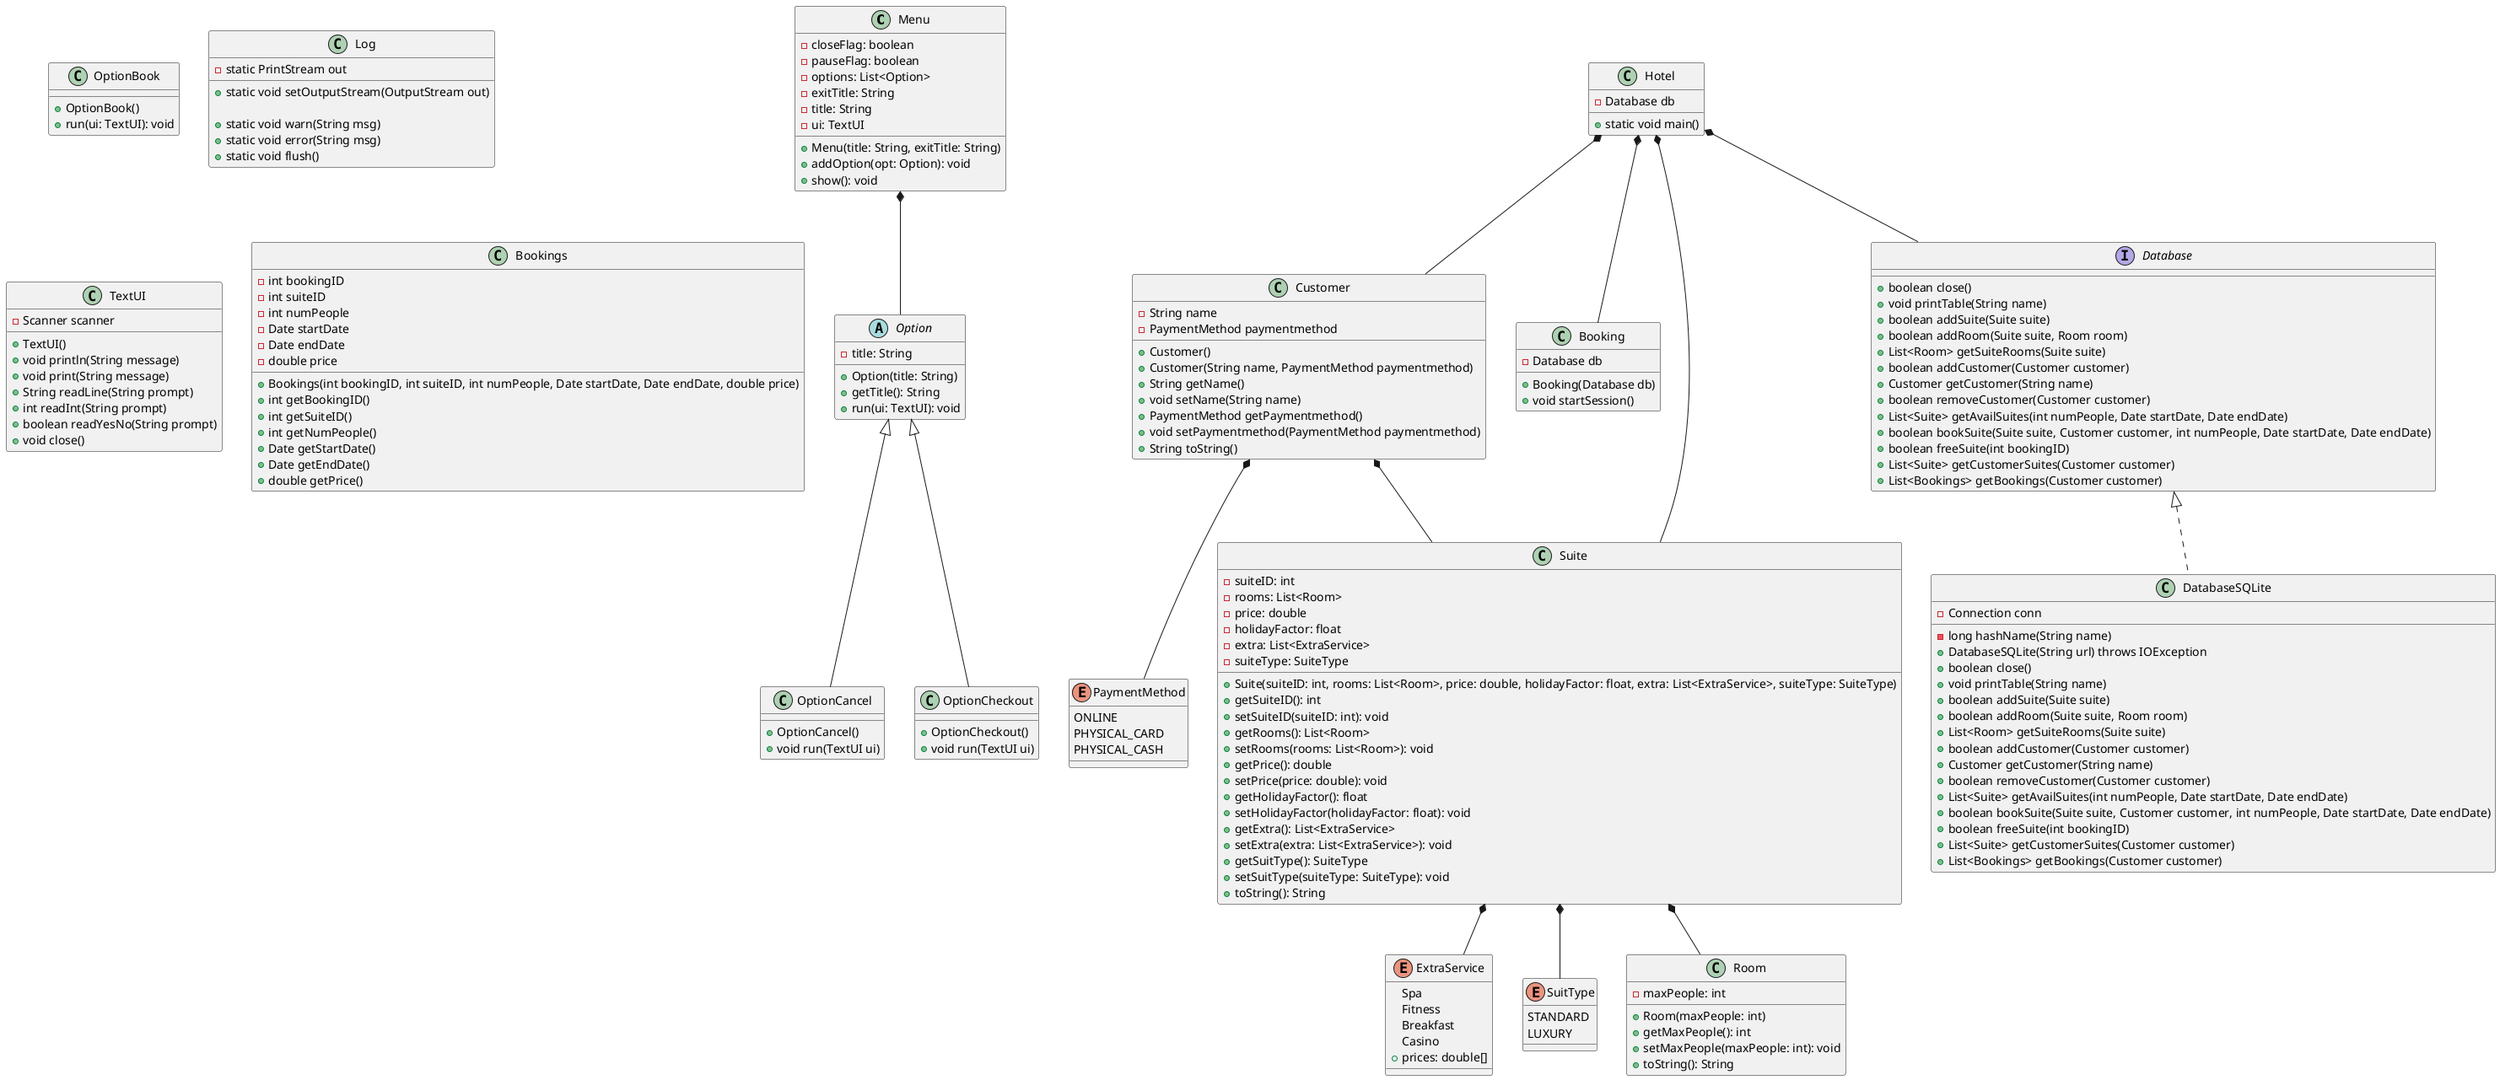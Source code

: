 @startuml

class Menu {
    - closeFlag: boolean
    - pauseFlag: boolean
    - options: List<Option>
    - exitTitle: String
    - title: String
    - ui: TextUI
    + Menu(title: String, exitTitle: String)
    + addOption(opt: Option): void
    + show(): void
}

abstract class Option {
    - title: String
    + Option(title: String)
    + getTitle(): String
    + run(ui: TextUI): void
}
Menu *-- Option
class OptionBook {
    + OptionBook()
    + run(ui: TextUI): void
}

class Hotel {
    - Database db

    + static void main()
}
enum PaymentMethod {
    ONLINE
    PHYSICAL_CARD
    PHYSICAL_CASH
}
class Customer {
    - String name
    - PaymentMethod paymentmethod

    + Customer()
    + Customer(String name, PaymentMethod paymentmethod)
    + String getName()
    + void setName(String name)
    + PaymentMethod getPaymentmethod()
    + void setPaymentmethod(PaymentMethod paymentmethod)
    + String toString()
}



class Booking {
    - Database db

    + Booking(Database db)
    + void startSession()
}



enum ExtraService {
    Spa
    Fitness
    Breakfast
    Casino
}

ExtraService : + prices: double[]

class Suite {
    - suiteID: int
    - rooms: List<Room>
    - price: double
    - holidayFactor: float
    - extra: List<ExtraService>
    - suiteType: SuiteType
    + Suite(suiteID: int, rooms: List<Room>, price: double, holidayFactor: float, extra: List<ExtraService>, suiteType: SuiteType)
    + getSuiteID(): int
    + setSuiteID(suiteID: int): void
    + getRooms(): List<Room>
    + setRooms(rooms: List<Room>): void
    + getPrice(): double
    + setPrice(price: double): void
    + getHolidayFactor(): float
    + setHolidayFactor(holidayFactor: float): void
    + getExtra(): List<ExtraService>
    + setExtra(extra: List<ExtraService>): void
    + getSuitType(): SuiteType
    + setSuitType(suiteType: SuiteType): void
    + toString(): String
}
enum SuitType {
    STANDARD
    LUXURY
}
class Room {
    - maxPeople: int
    + Room(maxPeople: int)
    + getMaxPeople(): int
    + setMaxPeople(maxPeople: int): void
    + toString(): String
}

interface Database {
    + boolean close()
    + void printTable(String name)
    + boolean addSuite(Suite suite)
    + boolean addRoom(Suite suite, Room room)
    + List<Room> getSuiteRooms(Suite suite)
    + boolean addCustomer(Customer customer)
    + Customer getCustomer(String name)
    + boolean removeCustomer(Customer customer)
    + List<Suite> getAvailSuites(int numPeople, Date startDate, Date endDate)
    + boolean bookSuite(Suite suite, Customer customer, int numPeople, Date startDate, Date endDate)
    + boolean freeSuite(int bookingID)
    + List<Suite> getCustomerSuites(Customer customer)
    + List<Bookings> getBookings(Customer customer)
}


class DatabaseSQLite implements Database {
    - Connection conn

    - long hashName(String name)
    + DatabaseSQLite(String url) throws IOException
    + boolean close()
    + void printTable(String name)
    + boolean addSuite(Suite suite)
    + boolean addRoom(Suite suite, Room room)
    + List<Room> getSuiteRooms(Suite suite)
    + boolean addCustomer(Customer customer)
    + Customer getCustomer(String name)
    + boolean removeCustomer(Customer customer)
    + List<Suite> getAvailSuites(int numPeople, Date startDate, Date endDate)
    + boolean bookSuite(Suite suite, Customer customer, int numPeople, Date startDate, Date endDate)
    + boolean freeSuite(int bookingID)
    + List<Suite> getCustomerSuites(Customer customer)
    + List<Bookings> getBookings(Customer customer)
}


class Log {
    - static PrintStream out
    + static void setOutputStream(OutputStream out)

    + static void warn(String msg)
    + static void error(String msg)
    + static void flush()
}
class TextUI {
    - Scanner scanner

    + TextUI()
    + void println(String message)
    + void print(String message)
    + String readLine(String prompt)
    + int readInt(String prompt)
    + boolean readYesNo(String prompt)
    + void close()
}
class Bookings {
    - int bookingID
    - int suiteID
    - int numPeople
    - Date startDate
    - Date endDate
    - double price

    + Bookings(int bookingID, int suiteID, int numPeople, Date startDate, Date endDate, double price)
    + int getBookingID()
    + int getSuiteID()
    + int getNumPeople()
    + Date getStartDate()
    + Date getEndDate()
    + double getPrice()
}
class OptionCancel extends Option {
    + OptionCancel()
    + void run(TextUI ui)
}
class OptionCheckout extends Option {
    + OptionCheckout()
    + void run(TextUI ui)
}



Hotel *-- Database
Customer *-- PaymentMethod
Customer *-- Suite
Suite *-- Room
Suite *-- ExtraService
Suite *-- SuitType
Hotel *-- Suite
Hotel *-- Customer
Hotel *-- Booking
@enduml